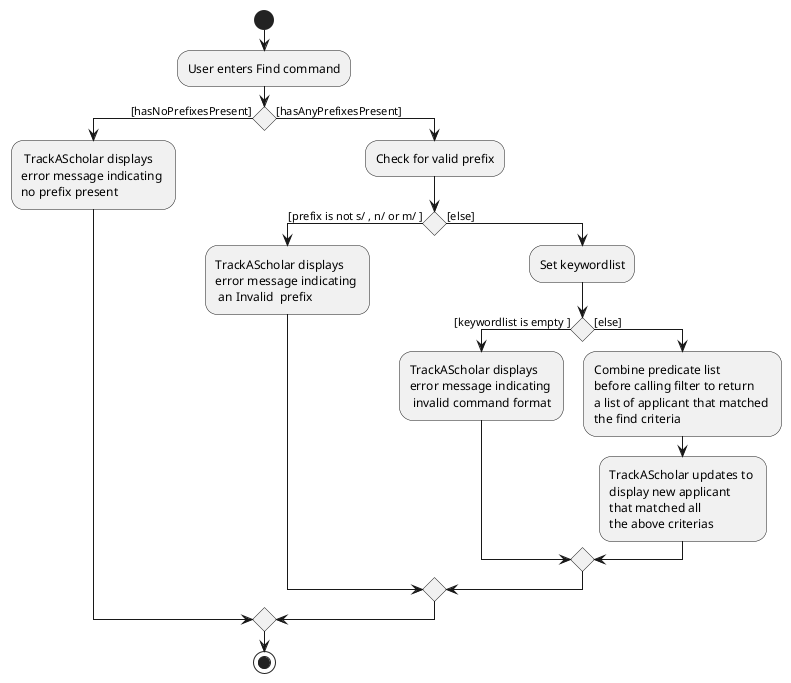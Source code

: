 @startuml
start
:User enters Find command;

if () then ([hasNoPrefixesPresent])
    : TrackAScholar displays \nerror message indicating \nno prefix present;

else ([hasAnyPrefixesPresent])
    :Check for valid prefix;
    if () then ([prefix is not s/ , n/ or m/ ])
        :TrackAScholar displays \nerror message indicating \n an Invalid  prefix;

    else ([else])
        :Set keywordlist;
         if () then ([keywordlist is empty ])
                :TrackAScholar displays \nerror message indicating \n invalid command format;
            else ([else])
                :Combine predicate list \nbefore calling filter to return \na list of applicant that matched \nthe find criteria;
                :TrackAScholar updates to \ndisplay new applicant \nthat matched all \nthe above criterias  ;
        endif

    endif

endif
stop
@enduml
